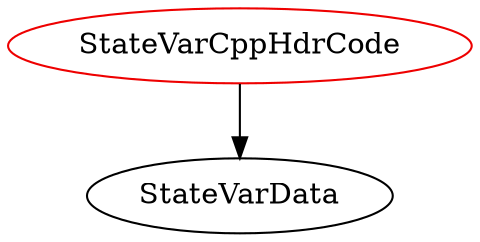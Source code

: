 digraph statevarcpphdrcode{
StateVarCppHdrCode -> StateVarData;
StateVarCppHdrCode	[shape=oval, color=red2, label="StateVarCppHdrCode"];
}
